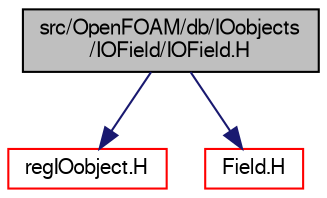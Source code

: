 digraph "src/OpenFOAM/db/IOobjects/IOField/IOField.H"
{
  bgcolor="transparent";
  edge [fontname="FreeSans",fontsize="10",labelfontname="FreeSans",labelfontsize="10"];
  node [fontname="FreeSans",fontsize="10",shape=record];
  Node1 [label="src/OpenFOAM/db/IOobjects\l/IOField/IOField.H",height=0.2,width=0.4,color="black", fillcolor="grey75", style="filled" fontcolor="black"];
  Node1 -> Node2 [color="midnightblue",fontsize="10",style="solid",fontname="FreeSans"];
  Node2 [label="regIOobject.H",height=0.2,width=0.4,color="red",URL="$a07374.html"];
  Node1 -> Node3 [color="midnightblue",fontsize="10",style="solid",fontname="FreeSans"];
  Node3 [label="Field.H",height=0.2,width=0.4,color="red",URL="$a07481.html"];
}
